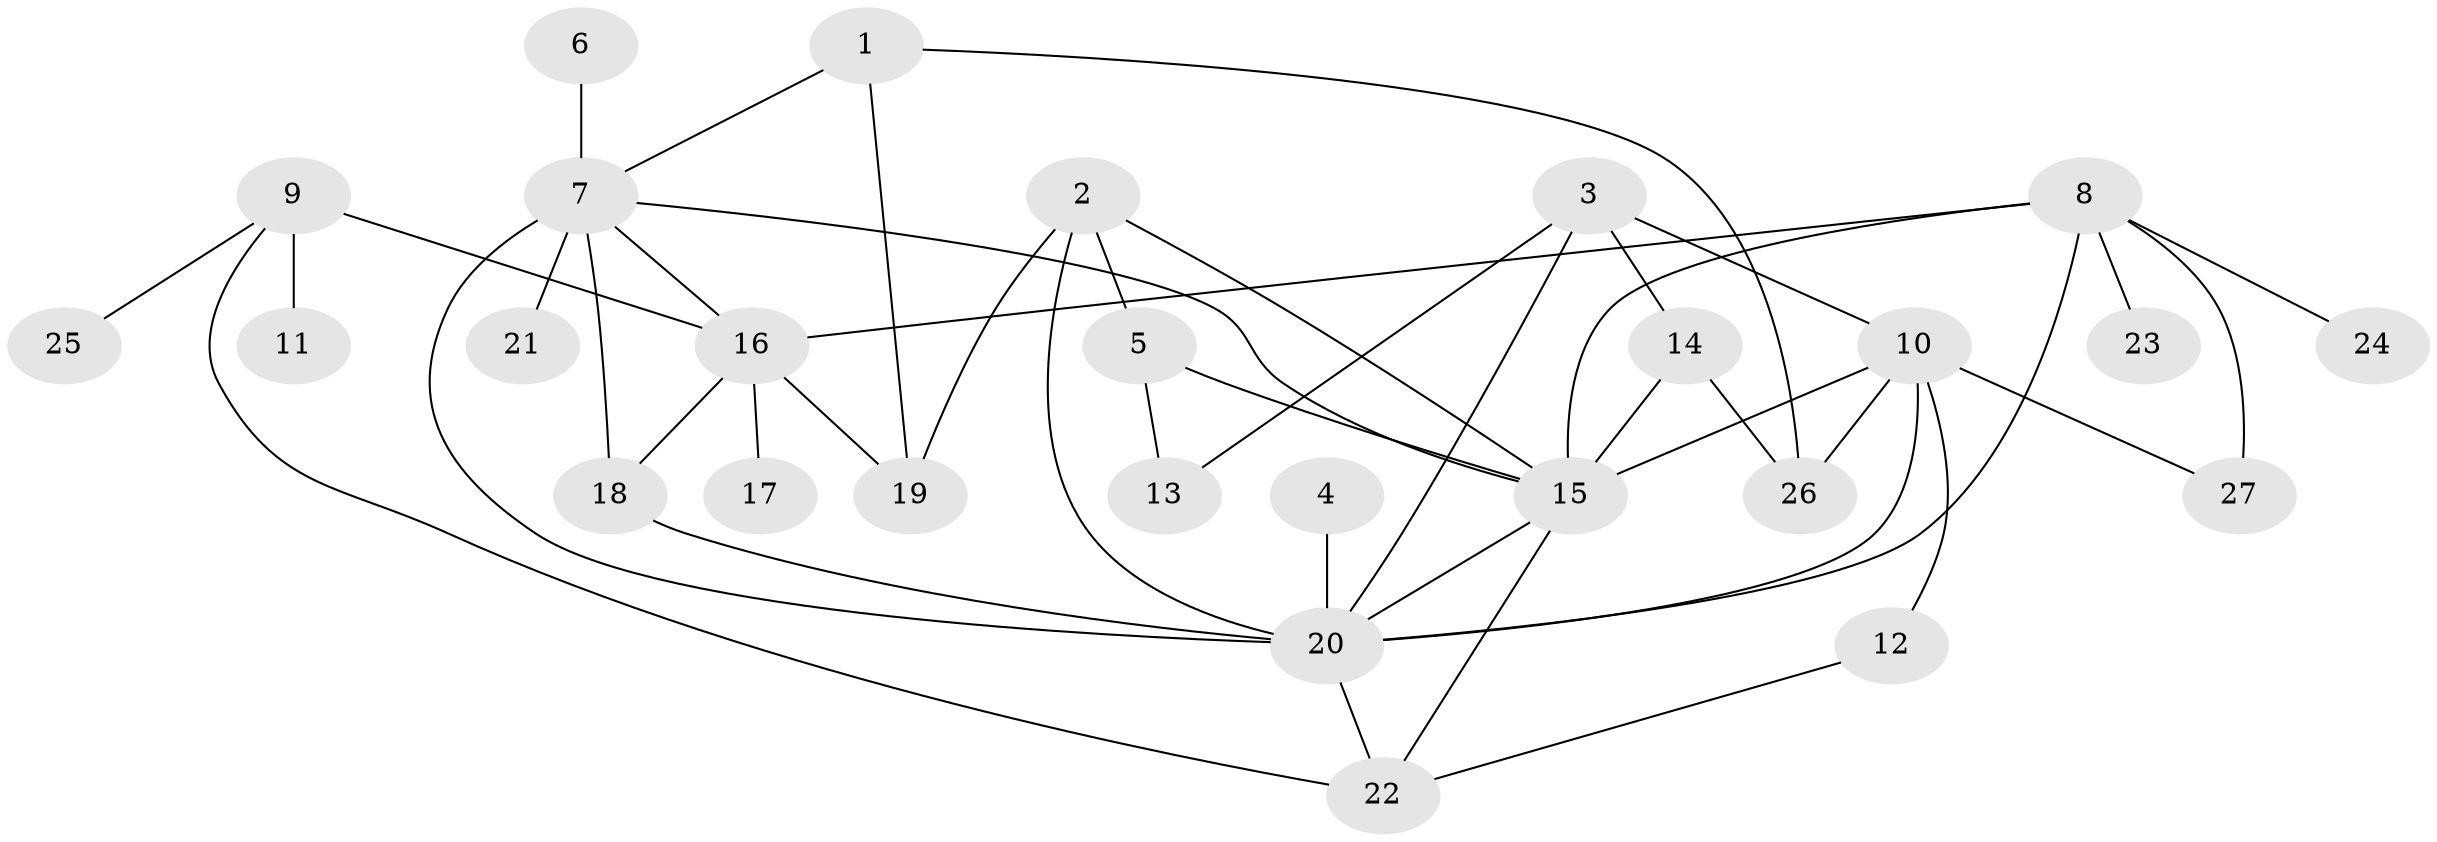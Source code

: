 // original degree distribution, {12: 0.018867924528301886, 11: 0.018867924528301886, 2: 0.22641509433962265, 13: 0.018867924528301886, 3: 0.16981132075471697, 6: 0.03773584905660377, 1: 0.3584905660377358, 5: 0.018867924528301886, 4: 0.11320754716981132, 9: 0.018867924528301886}
// Generated by graph-tools (version 1.1) at 2025/01/03/09/25 03:01:46]
// undirected, 27 vertices, 45 edges
graph export_dot {
graph [start="1"]
  node [color=gray90,style=filled];
  1;
  2;
  3;
  4;
  5;
  6;
  7;
  8;
  9;
  10;
  11;
  12;
  13;
  14;
  15;
  16;
  17;
  18;
  19;
  20;
  21;
  22;
  23;
  24;
  25;
  26;
  27;
  1 -- 7 [weight=1.0];
  1 -- 19 [weight=1.0];
  1 -- 26 [weight=1.0];
  2 -- 5 [weight=1.0];
  2 -- 15 [weight=1.0];
  2 -- 19 [weight=1.0];
  2 -- 20 [weight=1.0];
  3 -- 10 [weight=1.0];
  3 -- 13 [weight=1.0];
  3 -- 14 [weight=1.0];
  3 -- 20 [weight=1.0];
  4 -- 20 [weight=1.0];
  5 -- 13 [weight=1.0];
  5 -- 15 [weight=1.0];
  6 -- 7 [weight=1.0];
  7 -- 15 [weight=1.0];
  7 -- 16 [weight=1.0];
  7 -- 18 [weight=1.0];
  7 -- 20 [weight=3.0];
  7 -- 21 [weight=1.0];
  8 -- 15 [weight=1.0];
  8 -- 16 [weight=1.0];
  8 -- 20 [weight=1.0];
  8 -- 23 [weight=1.0];
  8 -- 24 [weight=1.0];
  8 -- 27 [weight=1.0];
  9 -- 11 [weight=1.0];
  9 -- 16 [weight=2.0];
  9 -- 22 [weight=1.0];
  9 -- 25 [weight=1.0];
  10 -- 12 [weight=1.0];
  10 -- 15 [weight=1.0];
  10 -- 20 [weight=1.0];
  10 -- 26 [weight=1.0];
  10 -- 27 [weight=1.0];
  12 -- 22 [weight=1.0];
  14 -- 15 [weight=1.0];
  14 -- 26 [weight=1.0];
  15 -- 20 [weight=1.0];
  15 -- 22 [weight=1.0];
  16 -- 17 [weight=1.0];
  16 -- 18 [weight=1.0];
  16 -- 19 [weight=1.0];
  18 -- 20 [weight=1.0];
  20 -- 22 [weight=1.0];
}
